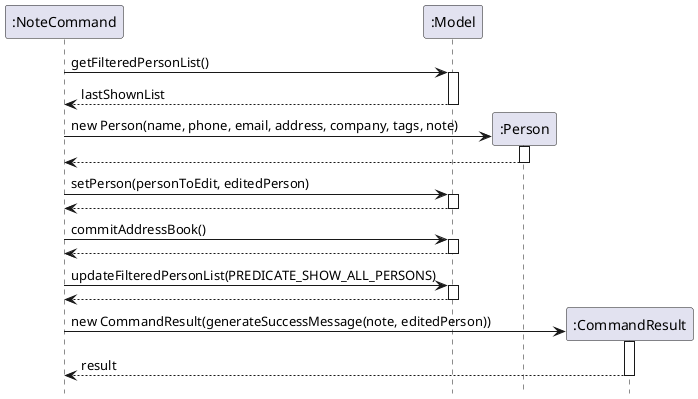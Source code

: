 @startuml NoteCommandInternalSequence
hide footbox
skinparam ArrowFontStyle plain

participant ":NoteCommand" as NoteCommand
participant ":Model" as Model
participant ":Person" as EditedPerson
participant ":CommandResult" as CommandResult

NoteCommand -> Model : getFilteredPersonList()
activate Model
Model --> NoteCommand : lastShownList
deactivate Model


create EditedPerson
NoteCommand -> EditedPerson : new Person(name, phone, email, address, company, tags, note)
activate EditedPerson
EditedPerson --> NoteCommand
deactivate EditedPerson

NoteCommand -> Model : setPerson(personToEdit, editedPerson)
activate Model
Model --> NoteCommand
deactivate Model

NoteCommand -> Model : commitAddressBook()
activate Model
Model --> NoteCommand
deactivate Model

NoteCommand -> Model : updateFilteredPersonList(PREDICATE_SHOW_ALL_PERSONS)
activate Model
Model --> NoteCommand
deactivate Model

' CommandResult: create first to reserve top placement, then constructor and activation attached to class box
create CommandResult
NoteCommand -> CommandResult : new CommandResult(generateSuccessMessage(note, editedPerson))
activate CommandResult
CommandResult --> NoteCommand : result
deactivate CommandResult

@enduml
